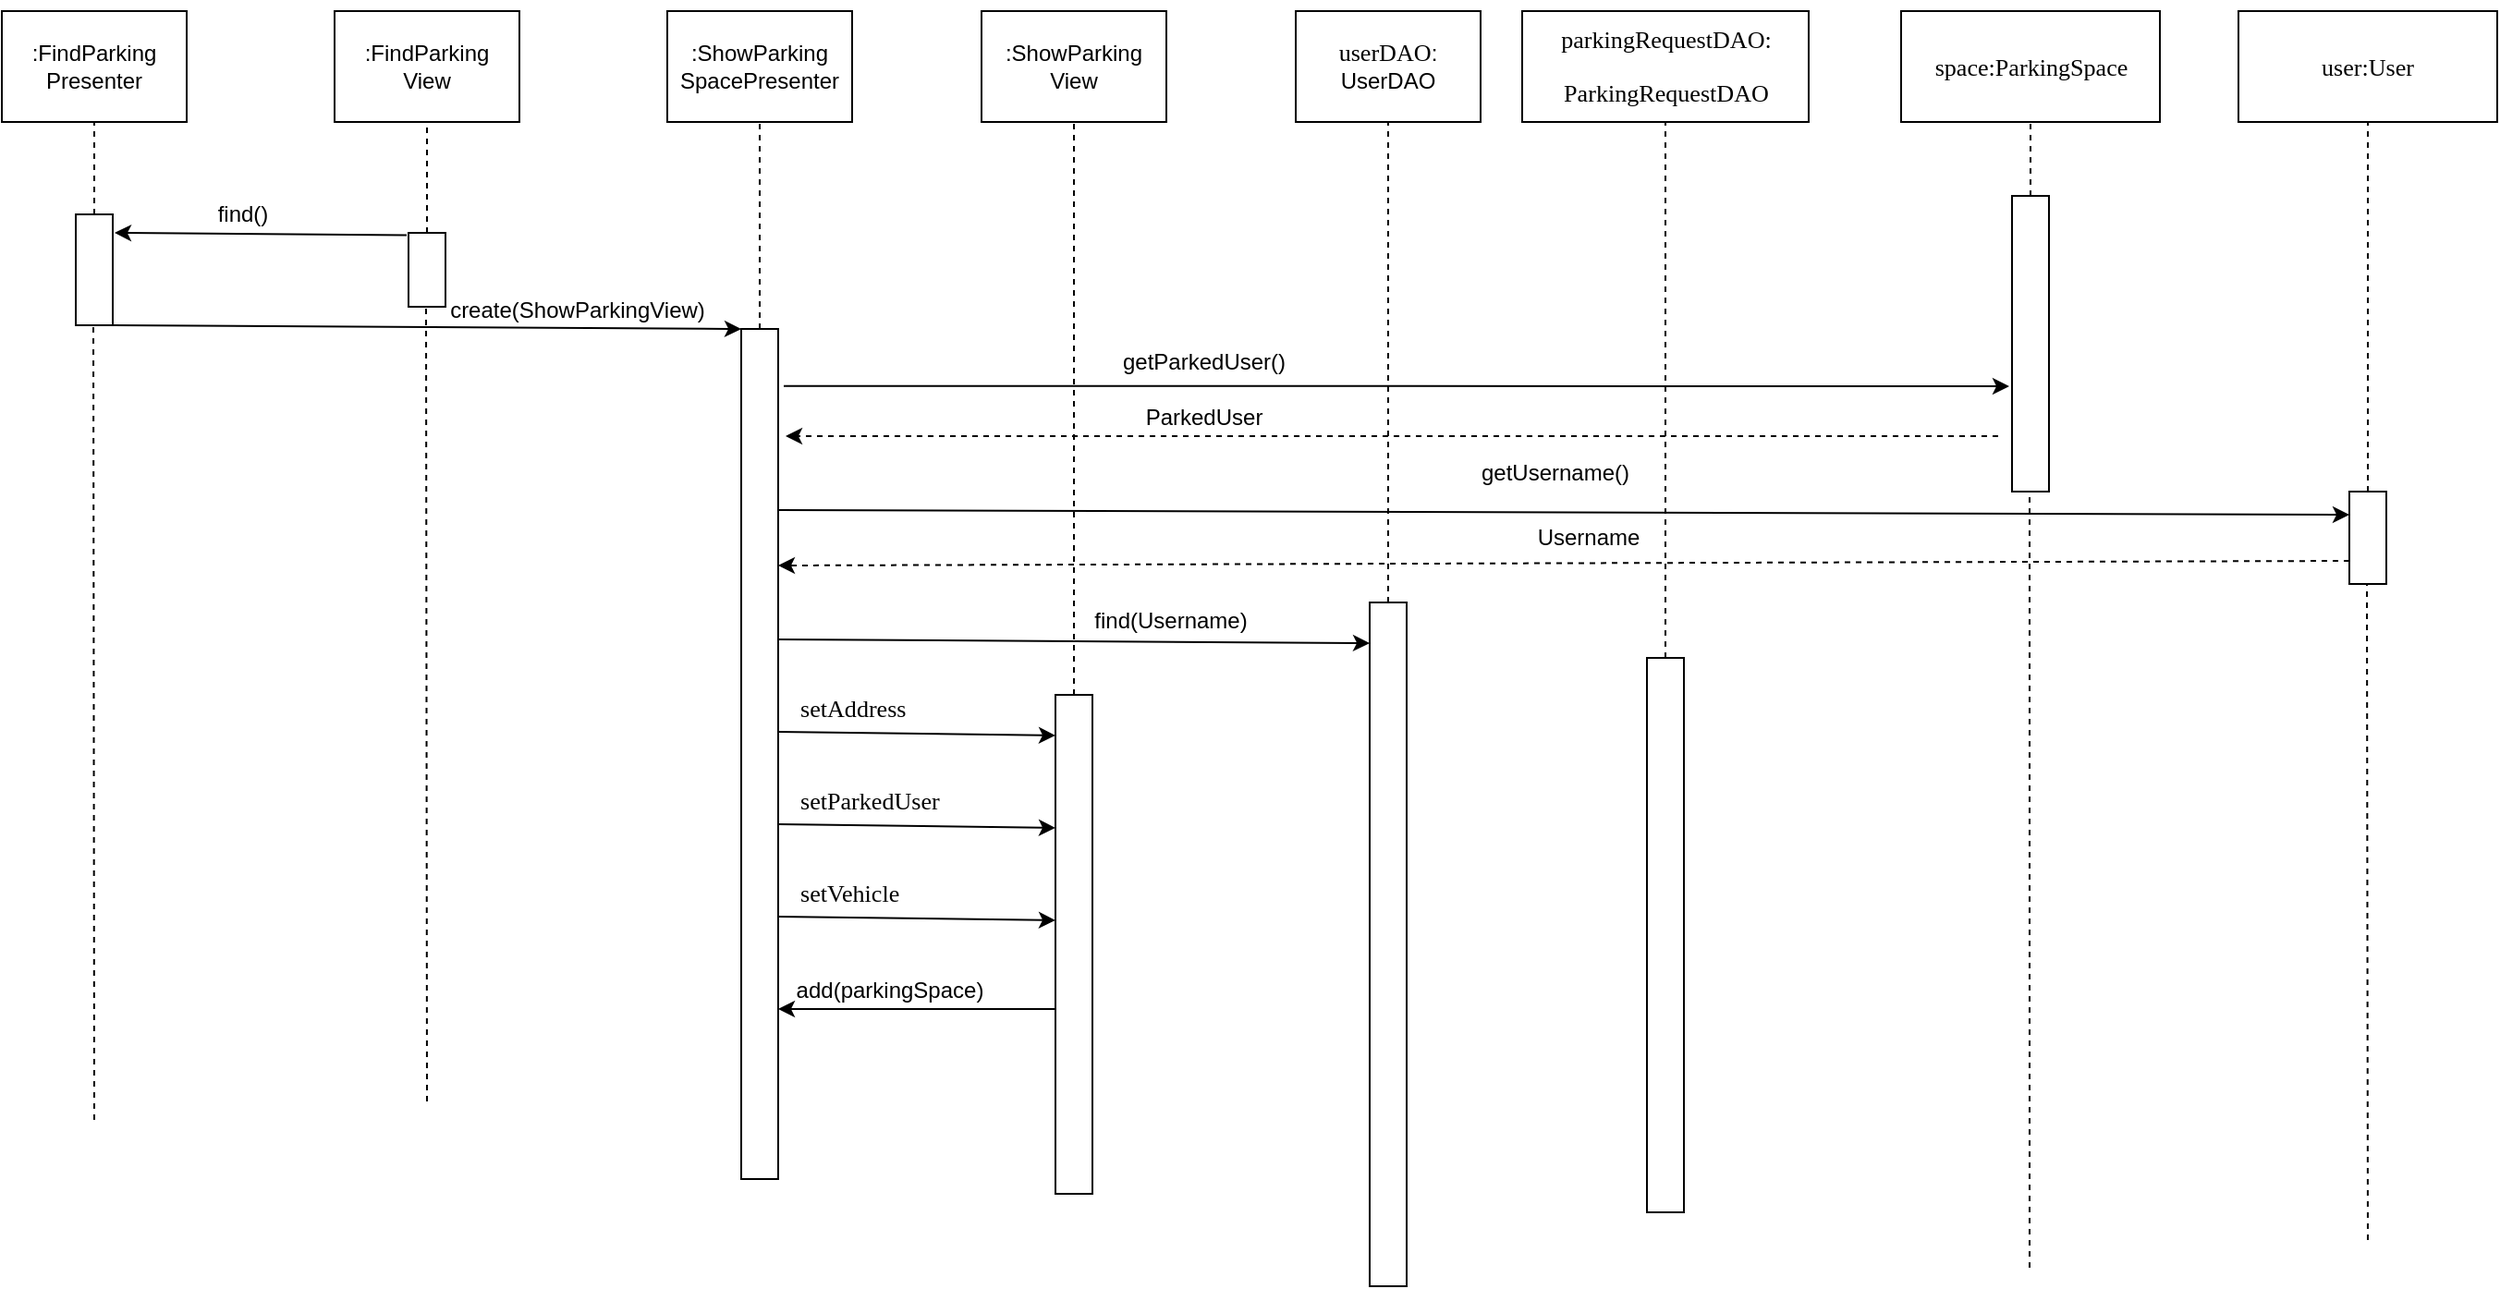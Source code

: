 <mxfile version="13.0.3" type="device"><diagram id="xLK2Ky_FmZsWm26rw1FA" name="Page-1"><mxGraphModel dx="1086" dy="806" grid="1" gridSize="10" guides="1" tooltips="1" connect="1" arrows="1" fold="1" page="1" pageScale="1" pageWidth="850" pageHeight="1100" math="0" shadow="0"><root><mxCell id="0"/><mxCell id="1" parent="0"/><mxCell id="koYz2HeLdZal37JimOPQ-58" value=":ShowParking&lt;br&gt;SpacePresenter" style="rounded=0;whiteSpace=wrap;html=1;" parent="1" vertex="1"><mxGeometry x="640" y="920" width="100" height="60" as="geometry"/></mxCell><mxCell id="koYz2HeLdZal37JimOPQ-59" value="" style="endArrow=none;dashed=1;html=1;entryX=0.5;entryY=1;entryDx=0;entryDy=0;exitX=0.5;exitY=0;exitDx=0;exitDy=0;" parent="1" source="koYz2HeLdZal37JimOPQ-61" target="koYz2HeLdZal37JimOPQ-58" edge="1"><mxGeometry width="50" height="50" relative="1" as="geometry"><mxPoint x="690" y="1010.0" as="sourcePoint"/><mxPoint x="899" y="1143.036" as="targetPoint"/></mxGeometry></mxCell><mxCell id="koYz2HeLdZal37JimOPQ-61" value="" style="rounded=0;whiteSpace=wrap;html=1;" parent="1" vertex="1"><mxGeometry x="680" y="1092" width="20" height="460" as="geometry"/></mxCell><mxCell id="koYz2HeLdZal37JimOPQ-63" value=":FindParking&lt;br&gt;Presenter" style="rounded=0;whiteSpace=wrap;html=1;" parent="1" vertex="1"><mxGeometry x="280" y="920" width="100" height="60" as="geometry"/></mxCell><mxCell id="koYz2HeLdZal37JimOPQ-64" value="" style="endArrow=none;dashed=1;html=1;entryX=0.5;entryY=1;entryDx=0;entryDy=0;exitX=0.5;exitY=0;exitDx=0;exitDy=0;" parent="1" source="koYz2HeLdZal37JimOPQ-65" target="koYz2HeLdZal37JimOPQ-63" edge="1"><mxGeometry width="50" height="50" relative="1" as="geometry"><mxPoint x="330" y="1010.0" as="sourcePoint"/><mxPoint x="539" y="1143.036" as="targetPoint"/></mxGeometry></mxCell><mxCell id="koYz2HeLdZal37JimOPQ-65" value="" style="rounded=0;whiteSpace=wrap;html=1;" parent="1" vertex="1"><mxGeometry x="320" y="1030" width="20" height="60" as="geometry"/></mxCell><mxCell id="koYz2HeLdZal37JimOPQ-72" value=":ShowParking&lt;br&gt;View" style="rounded=0;whiteSpace=wrap;html=1;" parent="1" vertex="1"><mxGeometry x="810" y="920" width="100" height="60" as="geometry"/></mxCell><mxCell id="koYz2HeLdZal37JimOPQ-73" value="" style="endArrow=none;dashed=1;html=1;entryX=0.5;entryY=1;entryDx=0;entryDy=0;exitX=0.5;exitY=0;exitDx=0;exitDy=0;" parent="1" source="koYz2HeLdZal37JimOPQ-74" target="koYz2HeLdZal37JimOPQ-72" edge="1"><mxGeometry width="50" height="50" relative="1" as="geometry"><mxPoint x="860" y="1010.0" as="sourcePoint"/><mxPoint x="1069" y="1143.036" as="targetPoint"/></mxGeometry></mxCell><mxCell id="koYz2HeLdZal37JimOPQ-74" value="" style="rounded=0;whiteSpace=wrap;html=1;" parent="1" vertex="1"><mxGeometry x="850" y="1290" width="20" height="270" as="geometry"/></mxCell><mxCell id="koYz2HeLdZal37JimOPQ-75" value=":FindParking&lt;br&gt;View" style="rounded=0;whiteSpace=wrap;html=1;" parent="1" vertex="1"><mxGeometry x="460" y="920" width="100" height="60" as="geometry"/></mxCell><mxCell id="koYz2HeLdZal37JimOPQ-76" value="" style="endArrow=none;dashed=1;html=1;entryX=0.5;entryY=1;entryDx=0;entryDy=0;exitX=0.5;exitY=0;exitDx=0;exitDy=0;" parent="1" source="koYz2HeLdZal37JimOPQ-77" target="koYz2HeLdZal37JimOPQ-75" edge="1"><mxGeometry width="50" height="50" relative="1" as="geometry"><mxPoint x="510" y="1010.0" as="sourcePoint"/><mxPoint x="719" y="1143.036" as="targetPoint"/></mxGeometry></mxCell><mxCell id="koYz2HeLdZal37JimOPQ-77" value="" style="rounded=0;whiteSpace=wrap;html=1;" parent="1" vertex="1"><mxGeometry x="500" y="1040" width="20" height="40" as="geometry"/></mxCell><mxCell id="koYz2HeLdZal37JimOPQ-84" value="&lt;pre style=&quot;font-family: &amp;#34;consolas&amp;#34; ; font-size: 9.8pt&quot;&gt;&lt;pre style=&quot;font-family: &amp;#34;consolas&amp;#34; ; font-size: 9.8pt&quot;&gt;parkingRequestDAO:&lt;/pre&gt;&lt;pre style=&quot;font-family: &amp;#34;consolas&amp;#34; ; font-size: 9.8pt&quot;&gt;ParkingRequestDAO&lt;/pre&gt;&lt;/pre&gt;" style="rounded=0;whiteSpace=wrap;html=1;" parent="1" vertex="1"><mxGeometry x="1102.5" y="920" width="155" height="60" as="geometry"/></mxCell><mxCell id="koYz2HeLdZal37JimOPQ-85" value="" style="endArrow=none;dashed=1;html=1;entryX=0.5;entryY=1;entryDx=0;entryDy=0;exitX=0.5;exitY=0;exitDx=0;exitDy=0;" parent="1" source="koYz2HeLdZal37JimOPQ-86" target="koYz2HeLdZal37JimOPQ-84" edge="1"><mxGeometry width="50" height="50" relative="1" as="geometry"><mxPoint x="1180" y="1010.0" as="sourcePoint"/><mxPoint x="1389" y="1143.036" as="targetPoint"/></mxGeometry></mxCell><mxCell id="koYz2HeLdZal37JimOPQ-86" value="" style="rounded=0;whiteSpace=wrap;html=1;" parent="1" vertex="1"><mxGeometry x="1170" y="1270" width="20" height="300" as="geometry"/></mxCell><mxCell id="koYz2HeLdZal37JimOPQ-87" value="&lt;span style=&quot;font-family: &amp;#34;consolas&amp;#34; ; font-size: 9.8pt&quot;&gt;userDAO&lt;/span&gt;:&lt;br&gt;UserDAO" style="rounded=0;whiteSpace=wrap;html=1;" parent="1" vertex="1"><mxGeometry x="980" y="920" width="100" height="60" as="geometry"/></mxCell><mxCell id="koYz2HeLdZal37JimOPQ-88" value="" style="endArrow=none;dashed=1;html=1;entryX=0.5;entryY=1;entryDx=0;entryDy=0;exitX=0.5;exitY=0;exitDx=0;exitDy=0;" parent="1" source="koYz2HeLdZal37JimOPQ-89" target="koYz2HeLdZal37JimOPQ-87" edge="1"><mxGeometry width="50" height="50" relative="1" as="geometry"><mxPoint x="1030" y="1010.0" as="sourcePoint"/><mxPoint x="1239" y="1143.036" as="targetPoint"/></mxGeometry></mxCell><mxCell id="koYz2HeLdZal37JimOPQ-89" value="" style="rounded=0;whiteSpace=wrap;html=1;" parent="1" vertex="1"><mxGeometry x="1020" y="1240" width="20" height="370" as="geometry"/></mxCell><mxCell id="koYz2HeLdZal37JimOPQ-90" value="" style="endArrow=classic;html=1;exitX=-0.05;exitY=0.031;exitDx=0;exitDy=0;exitPerimeter=0;" parent="1" source="koYz2HeLdZal37JimOPQ-77" edge="1"><mxGeometry width="50" height="50" relative="1" as="geometry"><mxPoint x="410" y="1090" as="sourcePoint"/><mxPoint x="341" y="1040" as="targetPoint"/></mxGeometry></mxCell><mxCell id="I0NUomjpKM1umab4dMVi-1" value="find()" style="text;html=1;align=center;verticalAlign=middle;resizable=0;points=[];autosize=1;" parent="1" vertex="1"><mxGeometry x="390" y="1020" width="40" height="20" as="geometry"/></mxCell><mxCell id="I0NUomjpKM1umab4dMVi-2" value="&lt;pre style=&quot;font-family: &amp;#34;consolas&amp;#34; ; font-size: 9.8pt&quot;&gt;&lt;pre style=&quot;font-family: &amp;#34;consolas&amp;#34; ; font-size: 9.8pt&quot;&gt;space:ParkingSpace&lt;/pre&gt;&lt;/pre&gt;" style="rounded=0;whiteSpace=wrap;html=1;" parent="1" vertex="1"><mxGeometry x="1307.5" y="920" width="140" height="60" as="geometry"/></mxCell><mxCell id="I0NUomjpKM1umab4dMVi-3" value="" style="endArrow=none;dashed=1;html=1;entryX=0.5;entryY=1;entryDx=0;entryDy=0;exitX=0.5;exitY=0;exitDx=0;exitDy=0;" parent="1" source="I0NUomjpKM1umab4dMVi-4" target="I0NUomjpKM1umab4dMVi-2" edge="1"><mxGeometry width="50" height="50" relative="1" as="geometry"><mxPoint x="1377.5" y="1010.0" as="sourcePoint"/><mxPoint x="1586.5" y="1143.036" as="targetPoint"/></mxGeometry></mxCell><mxCell id="I0NUomjpKM1umab4dMVi-4" value="" style="rounded=0;whiteSpace=wrap;html=1;" parent="1" vertex="1"><mxGeometry x="1367.5" y="1020" width="20" height="160" as="geometry"/></mxCell><mxCell id="I0NUomjpKM1umab4dMVi-5" value="" style="endArrow=none;dashed=1;html=1;entryX=0.5;entryY=1;entryDx=0;entryDy=0;" parent="1" edge="1"><mxGeometry width="50" height="50" relative="1" as="geometry"><mxPoint x="330" y="1520" as="sourcePoint"/><mxPoint x="329.5" y="1090" as="targetPoint"/></mxGeometry></mxCell><mxCell id="I0NUomjpKM1umab4dMVi-6" value="" style="endArrow=none;dashed=1;html=1;entryX=0.5;entryY=1;entryDx=0;entryDy=0;" parent="1" edge="1"><mxGeometry width="50" height="50" relative="1" as="geometry"><mxPoint x="510" y="1510" as="sourcePoint"/><mxPoint x="509.5" y="1080" as="targetPoint"/></mxGeometry></mxCell><mxCell id="I0NUomjpKM1umab4dMVi-7" value="" style="endArrow=classic;html=1;exitX=1;exitY=1;exitDx=0;exitDy=0;entryX=0;entryY=0;entryDx=0;entryDy=0;" parent="1" source="koYz2HeLdZal37JimOPQ-65" target="koYz2HeLdZal37JimOPQ-61" edge="1"><mxGeometry width="50" height="50" relative="1" as="geometry"><mxPoint x="380" y="1100" as="sourcePoint"/><mxPoint x="500" y="1120" as="targetPoint"/></mxGeometry></mxCell><mxCell id="I0NUomjpKM1umab4dMVi-8" value="create(&lt;span&gt;ShowParking&lt;/span&gt;&lt;span&gt;View)&lt;/span&gt;" style="text;html=1;align=center;verticalAlign=middle;resizable=0;points=[];autosize=1;" parent="1" vertex="1"><mxGeometry x="516" y="1072" width="150" height="20" as="geometry"/></mxCell><mxCell id="I0NUomjpKM1umab4dMVi-10" value="" style="endArrow=classic;html=1;exitX=1.15;exitY=0.067;exitDx=0;exitDy=0;exitPerimeter=0;" parent="1" source="koYz2HeLdZal37JimOPQ-61" edge="1"><mxGeometry width="50" height="50" relative="1" as="geometry"><mxPoint x="710" y="1129" as="sourcePoint"/><mxPoint x="1366" y="1123" as="targetPoint"/></mxGeometry></mxCell><mxCell id="I0NUomjpKM1umab4dMVi-11" value="getParkedUser()" style="text;html=1;align=center;verticalAlign=middle;resizable=0;points=[];autosize=1;" parent="1" vertex="1"><mxGeometry x="880" y="1100" width="100" height="20" as="geometry"/></mxCell><mxCell id="I0NUomjpKM1umab4dMVi-14" value="" style="endArrow=classic;html=1;dashed=1;" parent="1" edge="1"><mxGeometry width="50" height="50" relative="1" as="geometry"><mxPoint x="1360" y="1150" as="sourcePoint"/><mxPoint x="704" y="1150" as="targetPoint"/></mxGeometry></mxCell><mxCell id="I0NUomjpKM1umab4dMVi-15" value="ParkedUser" style="text;html=1;align=center;verticalAlign=middle;resizable=0;points=[];autosize=1;" parent="1" vertex="1"><mxGeometry x="890" y="1130" width="80" height="20" as="geometry"/></mxCell><mxCell id="I0NUomjpKM1umab4dMVi-16" value="" style="endArrow=classic;html=1;exitX=1;exitY=0.213;exitDx=0;exitDy=0;exitPerimeter=0;entryX=0;entryY=0.25;entryDx=0;entryDy=0;" parent="1" source="koYz2HeLdZal37JimOPQ-61" target="I0NUomjpKM1umab4dMVi-19" edge="1"><mxGeometry width="50" height="50" relative="1" as="geometry"><mxPoint x="706" y="1180" as="sourcePoint"/><mxPoint x="1511" y="1190" as="targetPoint"/></mxGeometry></mxCell><mxCell id="I0NUomjpKM1umab4dMVi-17" value="&lt;pre style=&quot;font-family: &amp;#34;consolas&amp;#34; ; font-size: 9.8pt&quot;&gt;&lt;pre style=&quot;font-family: &amp;#34;consolas&amp;#34; ; font-size: 9.8pt&quot;&gt;user:User&lt;/pre&gt;&lt;/pre&gt;" style="rounded=0;whiteSpace=wrap;html=1;" parent="1" vertex="1"><mxGeometry x="1490" y="920" width="140" height="60" as="geometry"/></mxCell><mxCell id="I0NUomjpKM1umab4dMVi-18" value="" style="endArrow=none;dashed=1;html=1;entryX=0.5;entryY=1;entryDx=0;entryDy=0;exitX=0.5;exitY=0;exitDx=0;exitDy=0;" parent="1" source="I0NUomjpKM1umab4dMVi-19" target="I0NUomjpKM1umab4dMVi-17" edge="1"><mxGeometry width="50" height="50" relative="1" as="geometry"><mxPoint x="1560" y="1010.0" as="sourcePoint"/><mxPoint x="1769" y="1143.036" as="targetPoint"/></mxGeometry></mxCell><mxCell id="I0NUomjpKM1umab4dMVi-19" value="" style="rounded=0;whiteSpace=wrap;html=1;" parent="1" vertex="1"><mxGeometry x="1550" y="1180" width="20" height="50" as="geometry"/></mxCell><mxCell id="I0NUomjpKM1umab4dMVi-20" value="getUsername()" style="text;html=1;align=center;verticalAlign=middle;resizable=0;points=[];autosize=1;" parent="1" vertex="1"><mxGeometry x="1070" y="1160" width="100" height="20" as="geometry"/></mxCell><mxCell id="I0NUomjpKM1umab4dMVi-21" value="" style="endArrow=classic;html=1;dashed=1;exitX=0;exitY=0.75;exitDx=0;exitDy=0;" parent="1" source="I0NUomjpKM1umab4dMVi-19" edge="1"><mxGeometry width="50" height="50" relative="1" as="geometry"><mxPoint x="1356" y="1220" as="sourcePoint"/><mxPoint x="700" y="1220" as="targetPoint"/></mxGeometry></mxCell><mxCell id="I0NUomjpKM1umab4dMVi-22" value="Username" style="text;html=1;align=center;verticalAlign=middle;resizable=0;points=[];autosize=1;" parent="1" vertex="1"><mxGeometry x="1102.5" y="1195" width="70" height="20" as="geometry"/></mxCell><mxCell id="I0NUomjpKM1umab4dMVi-23" value="" style="endArrow=classic;html=1;exitX=1;exitY=1;exitDx=0;exitDy=0;" parent="1" edge="1"><mxGeometry width="50" height="50" relative="1" as="geometry"><mxPoint x="700" y="1260" as="sourcePoint"/><mxPoint x="1020" y="1262" as="targetPoint"/></mxGeometry></mxCell><mxCell id="I0NUomjpKM1umab4dMVi-24" value="find(Username)" style="text;html=1;align=center;verticalAlign=middle;resizable=0;points=[];autosize=1;" parent="1" vertex="1"><mxGeometry x="862" y="1240" width="100" height="20" as="geometry"/></mxCell><mxCell id="I0NUomjpKM1umab4dMVi-25" value="&lt;pre style=&quot;font-family: &amp;#34;consolas&amp;#34; ; font-size: 9.8pt&quot;&gt;setAddress&lt;/pre&gt;" style="text;whiteSpace=wrap;html=1;" parent="1" vertex="1"><mxGeometry x="710" y="1270" width="100" height="60" as="geometry"/></mxCell><mxCell id="I0NUomjpKM1umab4dMVi-26" value="&lt;pre style=&quot;font-family: &amp;#34;consolas&amp;#34; ; font-size: 9.8pt&quot;&gt;setParkedUser&lt;/pre&gt;" style="text;whiteSpace=wrap;html=1;" parent="1" vertex="1"><mxGeometry x="710" y="1320" width="120" height="60" as="geometry"/></mxCell><mxCell id="I0NUomjpKM1umab4dMVi-27" value="&lt;pre style=&quot;font-family: &amp;#34;consolas&amp;#34; ; font-size: 9.8pt&quot;&gt;setVehicle&lt;/pre&gt;" style="text;whiteSpace=wrap;html=1;" parent="1" vertex="1"><mxGeometry x="710" y="1370" width="100" height="60" as="geometry"/></mxCell><mxCell id="I0NUomjpKM1umab4dMVi-28" value="" style="endArrow=classic;html=1;exitX=1;exitY=1;exitDx=0;exitDy=0;" parent="1" edge="1"><mxGeometry width="50" height="50" relative="1" as="geometry"><mxPoint x="700" y="1310" as="sourcePoint"/><mxPoint x="850" y="1312" as="targetPoint"/></mxGeometry></mxCell><mxCell id="I0NUomjpKM1umab4dMVi-29" value="" style="endArrow=classic;html=1;exitX=1;exitY=1;exitDx=0;exitDy=0;" parent="1" edge="1"><mxGeometry width="50" height="50" relative="1" as="geometry"><mxPoint x="700" y="1360" as="sourcePoint"/><mxPoint x="850" y="1362" as="targetPoint"/></mxGeometry></mxCell><mxCell id="I0NUomjpKM1umab4dMVi-30" value="" style="endArrow=classic;html=1;exitX=1;exitY=1;exitDx=0;exitDy=0;" parent="1" edge="1"><mxGeometry width="50" height="50" relative="1" as="geometry"><mxPoint x="700" y="1410" as="sourcePoint"/><mxPoint x="850" y="1412" as="targetPoint"/></mxGeometry></mxCell><mxCell id="I0NUomjpKM1umab4dMVi-31" value="" style="endArrow=classic;html=1;" parent="1" edge="1"><mxGeometry width="50" height="50" relative="1" as="geometry"><mxPoint x="850" y="1460" as="sourcePoint"/><mxPoint x="700" y="1460" as="targetPoint"/></mxGeometry></mxCell><mxCell id="I0NUomjpKM1umab4dMVi-32" value="add(parkingSpace)" style="text;html=1;align=center;verticalAlign=middle;resizable=0;points=[];autosize=1;" parent="1" vertex="1"><mxGeometry x="700" y="1440" width="120" height="20" as="geometry"/></mxCell><mxCell id="I0NUomjpKM1umab4dMVi-33" value="" style="endArrow=none;dashed=1;html=1;entryX=0.5;entryY=1;entryDx=0;entryDy=0;" parent="1" edge="1"><mxGeometry width="50" height="50" relative="1" as="geometry"><mxPoint x="1560" y="1585" as="sourcePoint"/><mxPoint x="1559.5" y="1230" as="targetPoint"/></mxGeometry></mxCell><mxCell id="1_GZvrfq0zHQ0Ipdgqc4-1" value="" style="endArrow=none;dashed=1;html=1;entryX=0.5;entryY=1;entryDx=0;entryDy=0;" edge="1" parent="1"><mxGeometry width="50" height="50" relative="1" as="geometry"><mxPoint x="1377" y="1600" as="sourcePoint"/><mxPoint x="1377" y="1180" as="targetPoint"/></mxGeometry></mxCell></root></mxGraphModel></diagram></mxfile>
